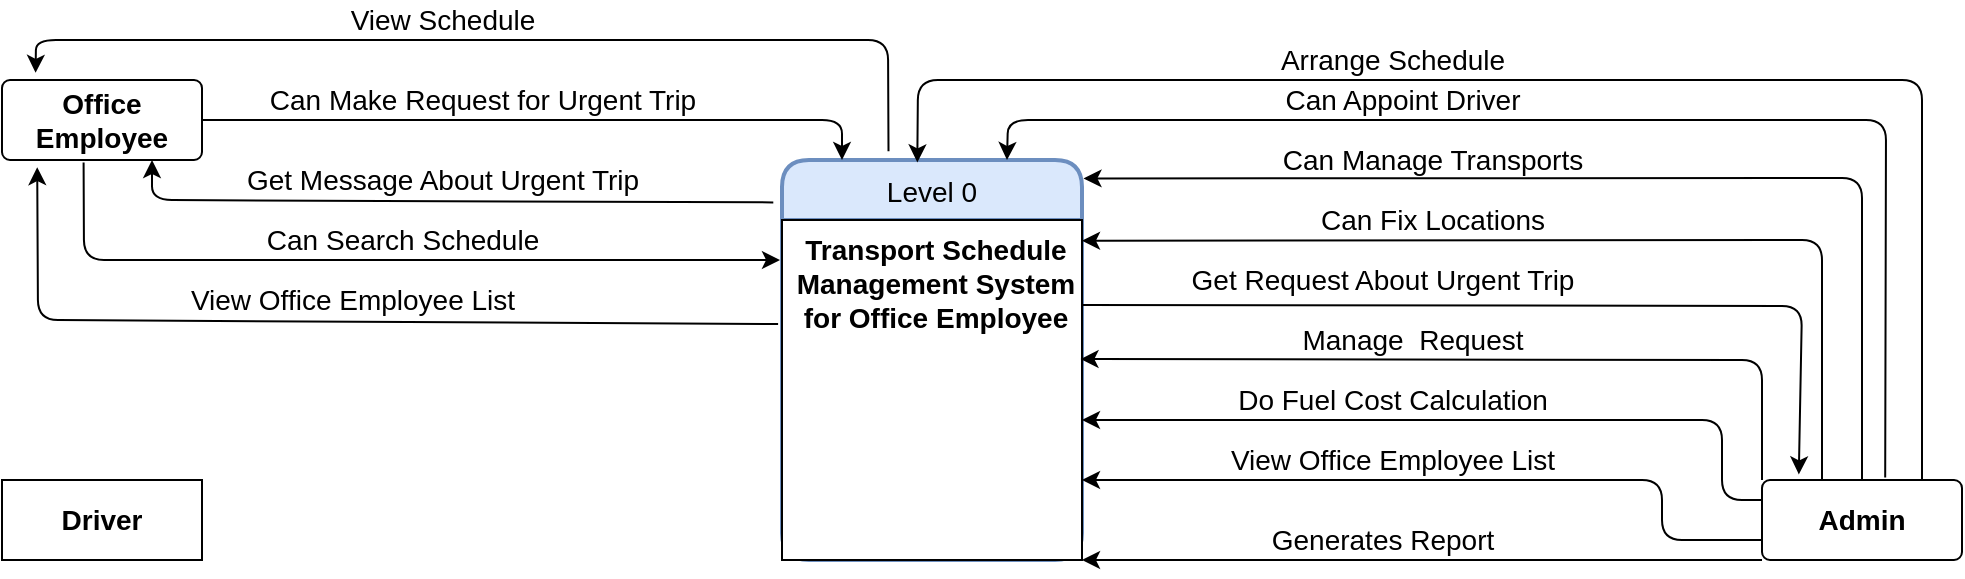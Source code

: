 <mxfile version="15.3.3" type="github">
  <diagram id="MAaFVeC6H0J-vM4f-zfk" name="Page-1">
    <mxGraphModel dx="1036" dy="571" grid="1" gridSize="10" guides="1" tooltips="1" connect="1" arrows="1" fold="1" page="1" pageScale="1" pageWidth="1169" pageHeight="827" math="0" shadow="0">
      <root>
        <mxCell id="0" />
        <mxCell id="1" parent="0" />
        <mxCell id="Z31YwW47jr1Y_mebFR8F-1" value="Level 0" style="swimlane;childLayout=stackLayout;horizontal=1;startSize=30;horizontalStack=0;rounded=1;fontSize=14;fontStyle=0;strokeWidth=2;resizeParent=0;resizeLast=1;shadow=0;dashed=0;align=center;hachureGap=4;pointerEvents=0;fillColor=#dae8fc;strokeColor=#6c8ebf;" vertex="1" parent="1">
          <mxGeometry x="530" y="360" width="150" height="200" as="geometry" />
        </mxCell>
        <mxCell id="Z31YwW47jr1Y_mebFR8F-2" value="Transport Schedule &#xa;Management System &#xa;for Office Employee" style="align=center;spacingLeft=4;fontSize=14;verticalAlign=top;resizable=0;rotatable=0;part=1;fontStyle=1" vertex="1" parent="Z31YwW47jr1Y_mebFR8F-1">
          <mxGeometry y="30" width="150" height="170" as="geometry" />
        </mxCell>
        <mxCell id="Z31YwW47jr1Y_mebFR8F-4" value="&lt;b&gt;Admin&lt;/b&gt;" style="rounded=1;arcSize=10;whiteSpace=wrap;html=1;align=center;hachureGap=4;pointerEvents=0;fontSize=14;" vertex="1" parent="1">
          <mxGeometry x="1020" y="520" width="100" height="40" as="geometry" />
        </mxCell>
        <mxCell id="Z31YwW47jr1Y_mebFR8F-5" value="&lt;b&gt;Driver&lt;/b&gt;" style="whiteSpace=wrap;html=1;align=center;hachureGap=4;pointerEvents=0;fontSize=14;" vertex="1" parent="1">
          <mxGeometry x="140" y="520" width="100" height="40" as="geometry" />
        </mxCell>
        <mxCell id="Z31YwW47jr1Y_mebFR8F-6" value="&lt;b&gt;Office Employee&lt;/b&gt;" style="rounded=1;arcSize=10;whiteSpace=wrap;html=1;align=center;hachureGap=4;pointerEvents=0;fontSize=14;" vertex="1" parent="1">
          <mxGeometry x="140" y="320" width="100" height="40" as="geometry" />
        </mxCell>
        <mxCell id="Z31YwW47jr1Y_mebFR8F-7" value="" style="endArrow=classic;html=1;fontSize=14;sourcePerimeterSpacing=8;targetPerimeterSpacing=8;entryX=0.451;entryY=0.006;entryDx=0;entryDy=0;entryPerimeter=0;" edge="1" parent="1" target="Z31YwW47jr1Y_mebFR8F-1">
          <mxGeometry width="50" height="50" relative="1" as="geometry">
            <mxPoint x="1100" y="520" as="sourcePoint" />
            <mxPoint x="640" y="400" as="targetPoint" />
            <Array as="points">
              <mxPoint x="1100" y="320" />
              <mxPoint x="598" y="320" />
            </Array>
          </mxGeometry>
        </mxCell>
        <mxCell id="Z31YwW47jr1Y_mebFR8F-8" value="Arrange Schedule" style="text;html=1;align=center;verticalAlign=middle;resizable=0;points=[];autosize=1;strokeColor=none;fillColor=none;fontSize=14;" vertex="1" parent="1">
          <mxGeometry x="770" y="300" width="130" height="20" as="geometry" />
        </mxCell>
        <mxCell id="Z31YwW47jr1Y_mebFR8F-9" value="" style="endArrow=classic;html=1;fontSize=14;sourcePerimeterSpacing=8;targetPerimeterSpacing=8;exitX=0.616;exitY=-0.03;exitDx=0;exitDy=0;exitPerimeter=0;entryX=0.75;entryY=0;entryDx=0;entryDy=0;" edge="1" parent="1" source="Z31YwW47jr1Y_mebFR8F-4" target="Z31YwW47jr1Y_mebFR8F-1">
          <mxGeometry width="50" height="50" relative="1" as="geometry">
            <mxPoint x="800" y="450" as="sourcePoint" />
            <mxPoint x="850" y="400" as="targetPoint" />
            <Array as="points">
              <mxPoint x="1082" y="340" />
              <mxPoint x="643" y="340" />
            </Array>
          </mxGeometry>
        </mxCell>
        <mxCell id="Z31YwW47jr1Y_mebFR8F-10" value="&lt;span style=&quot;font-style: normal&quot;&gt;Can Appoint Driver&lt;/span&gt;" style="edgeLabel;html=1;align=center;verticalAlign=middle;resizable=0;points=[];fontSize=14;fontStyle=2" vertex="1" connectable="0" parent="Z31YwW47jr1Y_mebFR8F-9">
          <mxGeometry x="0.499" y="-4" relative="1" as="geometry">
            <mxPoint x="57" y="-6" as="offset" />
          </mxGeometry>
        </mxCell>
        <mxCell id="Z31YwW47jr1Y_mebFR8F-11" value="" style="endArrow=classic;html=1;fontSize=14;sourcePerimeterSpacing=8;targetPerimeterSpacing=8;exitX=0.5;exitY=0;exitDx=0;exitDy=0;entryX=1.005;entryY=0.046;entryDx=0;entryDy=0;entryPerimeter=0;" edge="1" parent="1" source="Z31YwW47jr1Y_mebFR8F-4" target="Z31YwW47jr1Y_mebFR8F-1">
          <mxGeometry width="50" height="50" relative="1" as="geometry">
            <mxPoint x="800" y="450" as="sourcePoint" />
            <mxPoint x="670" y="357" as="targetPoint" />
            <Array as="points">
              <mxPoint x="1070" y="369" />
            </Array>
          </mxGeometry>
        </mxCell>
        <mxCell id="Z31YwW47jr1Y_mebFR8F-12" value="Can Manage Transports" style="text;html=1;align=center;verticalAlign=middle;resizable=0;points=[];autosize=1;strokeColor=none;fillColor=none;fontSize=14;" vertex="1" parent="1">
          <mxGeometry x="770" y="350" width="170" height="20" as="geometry" />
        </mxCell>
        <mxCell id="Z31YwW47jr1Y_mebFR8F-14" value="" style="endArrow=classic;html=1;fontSize=14;sourcePerimeterSpacing=8;targetPerimeterSpacing=8;entryX=1;entryY=0.061;entryDx=0;entryDy=0;entryPerimeter=0;" edge="1" parent="1" target="Z31YwW47jr1Y_mebFR8F-2">
          <mxGeometry width="50" height="50" relative="1" as="geometry">
            <mxPoint x="1050" y="520" as="sourcePoint" />
            <mxPoint x="850" y="500" as="targetPoint" />
            <Array as="points">
              <mxPoint x="1050" y="400" />
            </Array>
          </mxGeometry>
        </mxCell>
        <mxCell id="Z31YwW47jr1Y_mebFR8F-15" value="Can Fix Locations" style="text;html=1;align=center;verticalAlign=middle;resizable=0;points=[];autosize=1;strokeColor=none;fillColor=none;fontSize=14;" vertex="1" parent="1">
          <mxGeometry x="790" y="380" width="130" height="20" as="geometry" />
        </mxCell>
        <mxCell id="Z31YwW47jr1Y_mebFR8F-16" value="" style="endArrow=classic;html=1;fontSize=14;sourcePerimeterSpacing=8;targetPerimeterSpacing=8;entryX=0.184;entryY=-0.07;entryDx=0;entryDy=0;exitX=1;exitY=0.25;exitDx=0;exitDy=0;entryPerimeter=0;" edge="1" parent="1" source="Z31YwW47jr1Y_mebFR8F-2" target="Z31YwW47jr1Y_mebFR8F-4">
          <mxGeometry width="50" height="50" relative="1" as="geometry">
            <mxPoint x="960" y="500" as="sourcePoint" />
            <mxPoint x="850" y="500" as="targetPoint" />
            <Array as="points">
              <mxPoint x="1040" y="433" />
            </Array>
          </mxGeometry>
        </mxCell>
        <mxCell id="Z31YwW47jr1Y_mebFR8F-17" value="Get Request About Urgent Trip" style="text;html=1;align=center;verticalAlign=middle;resizable=0;points=[];autosize=1;strokeColor=none;fillColor=none;fontSize=14;" vertex="1" parent="1">
          <mxGeometry x="725" y="410" width="210" height="20" as="geometry" />
        </mxCell>
        <mxCell id="Z31YwW47jr1Y_mebFR8F-18" value="" style="endArrow=classic;html=1;fontSize=14;sourcePerimeterSpacing=8;targetPerimeterSpacing=8;exitX=0;exitY=0;exitDx=0;exitDy=0;entryX=0.995;entryY=0.409;entryDx=0;entryDy=0;entryPerimeter=0;" edge="1" parent="1" source="Z31YwW47jr1Y_mebFR8F-4" target="Z31YwW47jr1Y_mebFR8F-2">
          <mxGeometry width="50" height="50" relative="1" as="geometry">
            <mxPoint x="800" y="550" as="sourcePoint" />
            <mxPoint x="850" y="500" as="targetPoint" />
            <Array as="points">
              <mxPoint x="1020" y="460" />
            </Array>
          </mxGeometry>
        </mxCell>
        <mxCell id="Z31YwW47jr1Y_mebFR8F-19" value="Manage&amp;nbsp; Request" style="text;html=1;align=center;verticalAlign=middle;resizable=0;points=[];autosize=1;strokeColor=none;fillColor=none;fontSize=14;" vertex="1" parent="1">
          <mxGeometry x="780" y="440" width="130" height="20" as="geometry" />
        </mxCell>
        <mxCell id="Z31YwW47jr1Y_mebFR8F-20" value="" style="endArrow=classic;html=1;fontSize=14;sourcePerimeterSpacing=8;targetPerimeterSpacing=8;exitX=0;exitY=0.25;exitDx=0;exitDy=0;entryX=1;entryY=0.588;entryDx=0;entryDy=0;entryPerimeter=0;" edge="1" parent="1" source="Z31YwW47jr1Y_mebFR8F-4" target="Z31YwW47jr1Y_mebFR8F-2">
          <mxGeometry width="50" height="50" relative="1" as="geometry">
            <mxPoint x="800" y="550" as="sourcePoint" />
            <mxPoint x="850" y="500" as="targetPoint" />
            <Array as="points">
              <mxPoint x="1000" y="530" />
              <mxPoint x="1000" y="490" />
            </Array>
          </mxGeometry>
        </mxCell>
        <mxCell id="Z31YwW47jr1Y_mebFR8F-21" value="Do Fuel Cost Calculation" style="text;html=1;align=center;verticalAlign=middle;resizable=0;points=[];autosize=1;strokeColor=none;fillColor=none;fontSize=14;" vertex="1" parent="1">
          <mxGeometry x="750" y="470" width="170" height="20" as="geometry" />
        </mxCell>
        <mxCell id="Z31YwW47jr1Y_mebFR8F-22" value="" style="endArrow=classic;html=1;fontSize=14;sourcePerimeterSpacing=8;targetPerimeterSpacing=8;exitX=0;exitY=0.75;exitDx=0;exitDy=0;" edge="1" parent="1" source="Z31YwW47jr1Y_mebFR8F-4">
          <mxGeometry width="50" height="50" relative="1" as="geometry">
            <mxPoint x="800" y="550" as="sourcePoint" />
            <mxPoint x="680" y="520" as="targetPoint" />
            <Array as="points">
              <mxPoint x="970" y="550" />
              <mxPoint x="970" y="520" />
            </Array>
          </mxGeometry>
        </mxCell>
        <mxCell id="Z31YwW47jr1Y_mebFR8F-23" value="View Office Employee List" style="text;html=1;align=center;verticalAlign=middle;resizable=0;points=[];autosize=1;strokeColor=none;fillColor=none;fontSize=14;" vertex="1" parent="1">
          <mxGeometry x="745" y="500" width="180" height="20" as="geometry" />
        </mxCell>
        <mxCell id="Z31YwW47jr1Y_mebFR8F-25" value="" style="endArrow=classic;html=1;fontSize=14;sourcePerimeterSpacing=8;targetPerimeterSpacing=8;exitX=0;exitY=1;exitDx=0;exitDy=0;" edge="1" parent="1" source="Z31YwW47jr1Y_mebFR8F-4">
          <mxGeometry width="50" height="50" relative="1" as="geometry">
            <mxPoint x="800" y="550" as="sourcePoint" />
            <mxPoint x="680" y="560" as="targetPoint" />
          </mxGeometry>
        </mxCell>
        <mxCell id="Z31YwW47jr1Y_mebFR8F-26" value="Generates Report" style="text;html=1;align=center;verticalAlign=middle;resizable=0;points=[];autosize=1;strokeColor=none;fillColor=none;fontSize=14;" vertex="1" parent="1">
          <mxGeometry x="765" y="540" width="130" height="20" as="geometry" />
        </mxCell>
        <mxCell id="Z31YwW47jr1Y_mebFR8F-27" value="" style="endArrow=classic;html=1;fontSize=14;sourcePerimeterSpacing=8;targetPerimeterSpacing=8;entryX=0.168;entryY=-0.09;entryDx=0;entryDy=0;entryPerimeter=0;exitX=0.355;exitY=-0.022;exitDx=0;exitDy=0;exitPerimeter=0;" edge="1" parent="1" source="Z31YwW47jr1Y_mebFR8F-1" target="Z31YwW47jr1Y_mebFR8F-6">
          <mxGeometry width="50" height="50" relative="1" as="geometry">
            <mxPoint x="310" y="450" as="sourcePoint" />
            <mxPoint x="360" y="400" as="targetPoint" />
            <Array as="points">
              <mxPoint x="583" y="300" />
              <mxPoint x="157" y="300" />
            </Array>
          </mxGeometry>
        </mxCell>
        <mxCell id="Z31YwW47jr1Y_mebFR8F-28" value="View Schedule" style="text;html=1;align=center;verticalAlign=middle;resizable=0;points=[];autosize=1;strokeColor=none;fillColor=none;fontSize=14;" vertex="1" parent="1">
          <mxGeometry x="305" y="280" width="110" height="20" as="geometry" />
        </mxCell>
        <mxCell id="Z31YwW47jr1Y_mebFR8F-30" value="" style="endArrow=classic;html=1;fontSize=14;sourcePerimeterSpacing=8;targetPerimeterSpacing=8;exitX=1;exitY=0.5;exitDx=0;exitDy=0;" edge="1" parent="1" source="Z31YwW47jr1Y_mebFR8F-6">
          <mxGeometry width="50" height="50" relative="1" as="geometry">
            <mxPoint x="310" y="450" as="sourcePoint" />
            <mxPoint x="560" y="360" as="targetPoint" />
            <Array as="points">
              <mxPoint x="560" y="340" />
            </Array>
          </mxGeometry>
        </mxCell>
        <mxCell id="Z31YwW47jr1Y_mebFR8F-31" value="Can Make Request for Urgent Trip" style="text;html=1;align=center;verticalAlign=middle;resizable=0;points=[];autosize=1;strokeColor=none;fillColor=none;fontSize=14;" vertex="1" parent="1">
          <mxGeometry x="265" y="320" width="230" height="20" as="geometry" />
        </mxCell>
        <mxCell id="Z31YwW47jr1Y_mebFR8F-32" value="" style="endArrow=classic;html=1;fontSize=14;sourcePerimeterSpacing=8;targetPerimeterSpacing=8;exitX=-0.029;exitY=0.106;exitDx=0;exitDy=0;entryX=0.75;entryY=1;entryDx=0;entryDy=0;exitPerimeter=0;" edge="1" parent="1" source="Z31YwW47jr1Y_mebFR8F-1" target="Z31YwW47jr1Y_mebFR8F-6">
          <mxGeometry width="50" height="50" relative="1" as="geometry">
            <mxPoint x="310" y="450" as="sourcePoint" />
            <mxPoint x="360" y="400" as="targetPoint" />
            <Array as="points">
              <mxPoint x="215" y="380" />
            </Array>
          </mxGeometry>
        </mxCell>
        <mxCell id="Z31YwW47jr1Y_mebFR8F-33" value="Get Message About Urgent Trip" style="text;html=1;align=center;verticalAlign=middle;resizable=0;points=[];autosize=1;strokeColor=none;fillColor=none;fontSize=14;" vertex="1" parent="1">
          <mxGeometry x="255" y="360" width="210" height="20" as="geometry" />
        </mxCell>
        <mxCell id="Z31YwW47jr1Y_mebFR8F-34" value="" style="endArrow=classic;html=1;fontSize=14;sourcePerimeterSpacing=8;targetPerimeterSpacing=8;exitX=0.408;exitY=1.03;exitDx=0;exitDy=0;exitPerimeter=0;" edge="1" parent="1" source="Z31YwW47jr1Y_mebFR8F-6">
          <mxGeometry width="50" height="50" relative="1" as="geometry">
            <mxPoint x="310" y="450" as="sourcePoint" />
            <mxPoint x="529" y="410" as="targetPoint" />
            <Array as="points">
              <mxPoint x="181" y="410" />
            </Array>
          </mxGeometry>
        </mxCell>
        <mxCell id="Z31YwW47jr1Y_mebFR8F-35" value="Can Search Schedule" style="text;html=1;align=center;verticalAlign=middle;resizable=0;points=[];autosize=1;strokeColor=none;fillColor=none;fontSize=14;" vertex="1" parent="1">
          <mxGeometry x="265" y="390" width="150" height="20" as="geometry" />
        </mxCell>
        <mxCell id="Z31YwW47jr1Y_mebFR8F-36" value="" style="endArrow=classic;html=1;fontSize=14;sourcePerimeterSpacing=8;targetPerimeterSpacing=8;exitX=-0.013;exitY=0.306;exitDx=0;exitDy=0;exitPerimeter=0;entryX=0.176;entryY=1.09;entryDx=0;entryDy=0;entryPerimeter=0;" edge="1" parent="1" source="Z31YwW47jr1Y_mebFR8F-2" target="Z31YwW47jr1Y_mebFR8F-6">
          <mxGeometry width="50" height="50" relative="1" as="geometry">
            <mxPoint x="310" y="450" as="sourcePoint" />
            <mxPoint x="360" y="400" as="targetPoint" />
            <Array as="points">
              <mxPoint x="158" y="440" />
            </Array>
          </mxGeometry>
        </mxCell>
        <mxCell id="Z31YwW47jr1Y_mebFR8F-37" value="View Office Employee List" style="text;html=1;align=center;verticalAlign=middle;resizable=0;points=[];autosize=1;strokeColor=none;fillColor=none;fontSize=14;" vertex="1" parent="1">
          <mxGeometry x="225" y="420" width="180" height="20" as="geometry" />
        </mxCell>
      </root>
    </mxGraphModel>
  </diagram>
</mxfile>
